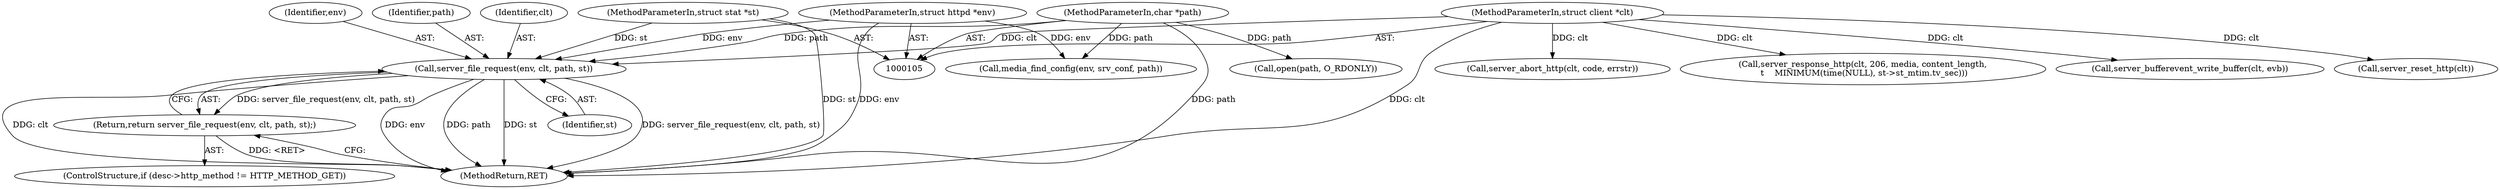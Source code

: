 digraph "0_src_142cfc82b932bc211218fbd7bdda8c7ce83f19df_1@pointer" {
"1000163" [label="(Call,server_file_request(env, clt, path, st))"];
"1000106" [label="(MethodParameterIn,struct httpd *env)"];
"1000107" [label="(MethodParameterIn,struct client *clt)"];
"1000108" [label="(MethodParameterIn,char *path)"];
"1000109" [label="(MethodParameterIn,struct stat *st)"];
"1000162" [label="(Return,return server_file_request(env, clt, path, st);)"];
"1000166" [label="(Identifier,path)"];
"1000516" [label="(Call,server_abort_http(clt, code, errstr))"];
"1000107" [label="(MethodParameterIn,struct client *clt)"];
"1000109" [label="(MethodParameterIn,struct stat *st)"];
"1000413" [label="(Call,server_response_http(clt, 206, media, content_length,\n \t    MINIMUM(time(NULL), st->st_mtim.tv_sec)))"];
"1000162" [label="(Return,return server_file_request(env, clt, path, st);)"];
"1000165" [label="(Identifier,clt)"];
"1000210" [label="(Call,media_find_config(env, srv_conf, path))"];
"1000437" [label="(Call,server_bufferevent_write_buffer(clt, evb))"];
"1000163" [label="(Call,server_file_request(env, clt, path, st))"];
"1000156" [label="(ControlStructure,if (desc->http_method != HTTP_METHOD_GET))"];
"1000164" [label="(Identifier,env)"];
"1000106" [label="(MethodParameterIn,struct httpd *env)"];
"1000473" [label="(Call,server_reset_http(clt))"];
"1000202" [label="(Call,open(path, O_RDONLY))"];
"1000523" [label="(MethodReturn,RET)"];
"1000108" [label="(MethodParameterIn,char *path)"];
"1000167" [label="(Identifier,st)"];
"1000163" -> "1000162"  [label="AST: "];
"1000163" -> "1000167"  [label="CFG: "];
"1000164" -> "1000163"  [label="AST: "];
"1000165" -> "1000163"  [label="AST: "];
"1000166" -> "1000163"  [label="AST: "];
"1000167" -> "1000163"  [label="AST: "];
"1000162" -> "1000163"  [label="CFG: "];
"1000163" -> "1000523"  [label="DDG: env"];
"1000163" -> "1000523"  [label="DDG: path"];
"1000163" -> "1000523"  [label="DDG: st"];
"1000163" -> "1000523"  [label="DDG: server_file_request(env, clt, path, st)"];
"1000163" -> "1000523"  [label="DDG: clt"];
"1000163" -> "1000162"  [label="DDG: server_file_request(env, clt, path, st)"];
"1000106" -> "1000163"  [label="DDG: env"];
"1000107" -> "1000163"  [label="DDG: clt"];
"1000108" -> "1000163"  [label="DDG: path"];
"1000109" -> "1000163"  [label="DDG: st"];
"1000106" -> "1000105"  [label="AST: "];
"1000106" -> "1000523"  [label="DDG: env"];
"1000106" -> "1000210"  [label="DDG: env"];
"1000107" -> "1000105"  [label="AST: "];
"1000107" -> "1000523"  [label="DDG: clt"];
"1000107" -> "1000413"  [label="DDG: clt"];
"1000107" -> "1000437"  [label="DDG: clt"];
"1000107" -> "1000473"  [label="DDG: clt"];
"1000107" -> "1000516"  [label="DDG: clt"];
"1000108" -> "1000105"  [label="AST: "];
"1000108" -> "1000523"  [label="DDG: path"];
"1000108" -> "1000202"  [label="DDG: path"];
"1000108" -> "1000210"  [label="DDG: path"];
"1000109" -> "1000105"  [label="AST: "];
"1000109" -> "1000523"  [label="DDG: st"];
"1000162" -> "1000156"  [label="AST: "];
"1000523" -> "1000162"  [label="CFG: "];
"1000162" -> "1000523"  [label="DDG: <RET>"];
}
